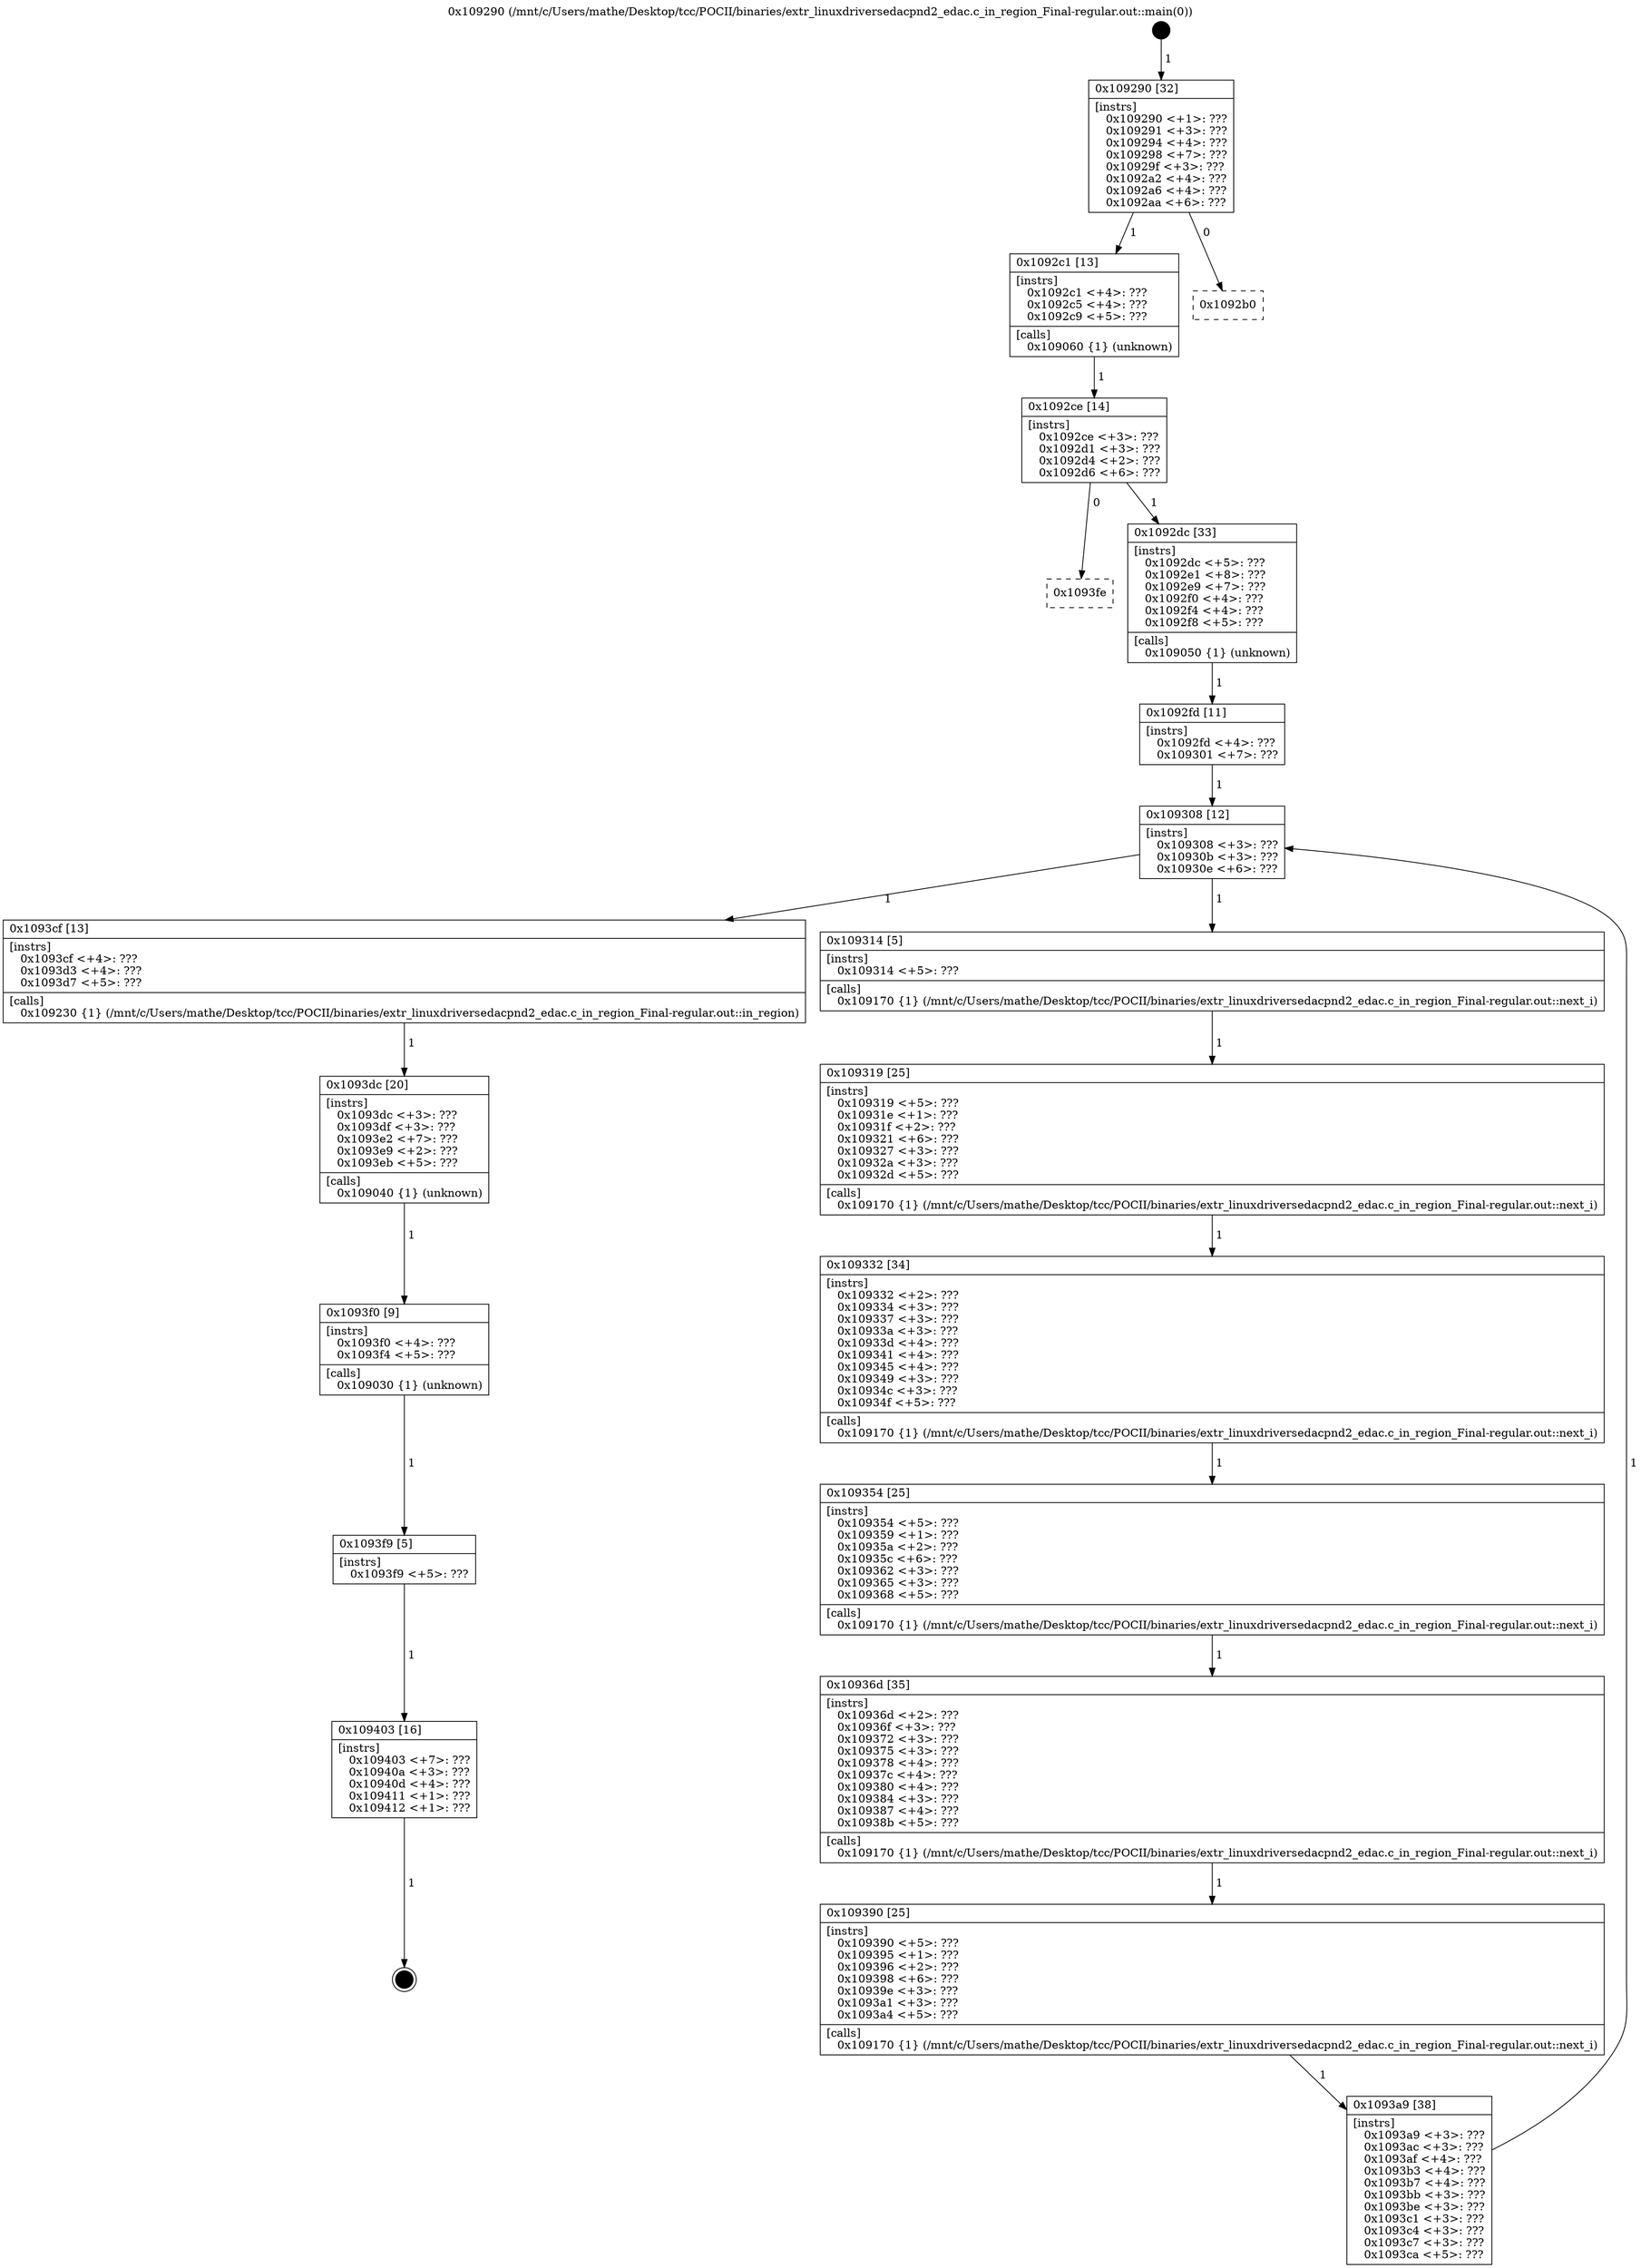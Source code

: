 digraph "0x109290" {
  label = "0x109290 (/mnt/c/Users/mathe/Desktop/tcc/POCII/binaries/extr_linuxdriversedacpnd2_edac.c_in_region_Final-regular.out::main(0))"
  labelloc = "t"
  node[shape=record]

  Entry [label="",width=0.3,height=0.3,shape=circle,fillcolor=black,style=filled]
  "0x109290" [label="{
     0x109290 [32]\l
     | [instrs]\l
     &nbsp;&nbsp;0x109290 \<+1\>: ???\l
     &nbsp;&nbsp;0x109291 \<+3\>: ???\l
     &nbsp;&nbsp;0x109294 \<+4\>: ???\l
     &nbsp;&nbsp;0x109298 \<+7\>: ???\l
     &nbsp;&nbsp;0x10929f \<+3\>: ???\l
     &nbsp;&nbsp;0x1092a2 \<+4\>: ???\l
     &nbsp;&nbsp;0x1092a6 \<+4\>: ???\l
     &nbsp;&nbsp;0x1092aa \<+6\>: ???\l
  }"]
  "0x1092c1" [label="{
     0x1092c1 [13]\l
     | [instrs]\l
     &nbsp;&nbsp;0x1092c1 \<+4\>: ???\l
     &nbsp;&nbsp;0x1092c5 \<+4\>: ???\l
     &nbsp;&nbsp;0x1092c9 \<+5\>: ???\l
     | [calls]\l
     &nbsp;&nbsp;0x109060 \{1\} (unknown)\l
  }"]
  "0x1092b0" [label="{
     0x1092b0\l
  }", style=dashed]
  "0x1092ce" [label="{
     0x1092ce [14]\l
     | [instrs]\l
     &nbsp;&nbsp;0x1092ce \<+3\>: ???\l
     &nbsp;&nbsp;0x1092d1 \<+3\>: ???\l
     &nbsp;&nbsp;0x1092d4 \<+2\>: ???\l
     &nbsp;&nbsp;0x1092d6 \<+6\>: ???\l
  }"]
  "0x1093fe" [label="{
     0x1093fe\l
  }", style=dashed]
  "0x1092dc" [label="{
     0x1092dc [33]\l
     | [instrs]\l
     &nbsp;&nbsp;0x1092dc \<+5\>: ???\l
     &nbsp;&nbsp;0x1092e1 \<+8\>: ???\l
     &nbsp;&nbsp;0x1092e9 \<+7\>: ???\l
     &nbsp;&nbsp;0x1092f0 \<+4\>: ???\l
     &nbsp;&nbsp;0x1092f4 \<+4\>: ???\l
     &nbsp;&nbsp;0x1092f8 \<+5\>: ???\l
     | [calls]\l
     &nbsp;&nbsp;0x109050 \{1\} (unknown)\l
  }"]
  Exit [label="",width=0.3,height=0.3,shape=circle,fillcolor=black,style=filled,peripheries=2]
  "0x109308" [label="{
     0x109308 [12]\l
     | [instrs]\l
     &nbsp;&nbsp;0x109308 \<+3\>: ???\l
     &nbsp;&nbsp;0x10930b \<+3\>: ???\l
     &nbsp;&nbsp;0x10930e \<+6\>: ???\l
  }"]
  "0x1093cf" [label="{
     0x1093cf [13]\l
     | [instrs]\l
     &nbsp;&nbsp;0x1093cf \<+4\>: ???\l
     &nbsp;&nbsp;0x1093d3 \<+4\>: ???\l
     &nbsp;&nbsp;0x1093d7 \<+5\>: ???\l
     | [calls]\l
     &nbsp;&nbsp;0x109230 \{1\} (/mnt/c/Users/mathe/Desktop/tcc/POCII/binaries/extr_linuxdriversedacpnd2_edac.c_in_region_Final-regular.out::in_region)\l
  }"]
  "0x109314" [label="{
     0x109314 [5]\l
     | [instrs]\l
     &nbsp;&nbsp;0x109314 \<+5\>: ???\l
     | [calls]\l
     &nbsp;&nbsp;0x109170 \{1\} (/mnt/c/Users/mathe/Desktop/tcc/POCII/binaries/extr_linuxdriversedacpnd2_edac.c_in_region_Final-regular.out::next_i)\l
  }"]
  "0x109319" [label="{
     0x109319 [25]\l
     | [instrs]\l
     &nbsp;&nbsp;0x109319 \<+5\>: ???\l
     &nbsp;&nbsp;0x10931e \<+1\>: ???\l
     &nbsp;&nbsp;0x10931f \<+2\>: ???\l
     &nbsp;&nbsp;0x109321 \<+6\>: ???\l
     &nbsp;&nbsp;0x109327 \<+3\>: ???\l
     &nbsp;&nbsp;0x10932a \<+3\>: ???\l
     &nbsp;&nbsp;0x10932d \<+5\>: ???\l
     | [calls]\l
     &nbsp;&nbsp;0x109170 \{1\} (/mnt/c/Users/mathe/Desktop/tcc/POCII/binaries/extr_linuxdriversedacpnd2_edac.c_in_region_Final-regular.out::next_i)\l
  }"]
  "0x109332" [label="{
     0x109332 [34]\l
     | [instrs]\l
     &nbsp;&nbsp;0x109332 \<+2\>: ???\l
     &nbsp;&nbsp;0x109334 \<+3\>: ???\l
     &nbsp;&nbsp;0x109337 \<+3\>: ???\l
     &nbsp;&nbsp;0x10933a \<+3\>: ???\l
     &nbsp;&nbsp;0x10933d \<+4\>: ???\l
     &nbsp;&nbsp;0x109341 \<+4\>: ???\l
     &nbsp;&nbsp;0x109345 \<+4\>: ???\l
     &nbsp;&nbsp;0x109349 \<+3\>: ???\l
     &nbsp;&nbsp;0x10934c \<+3\>: ???\l
     &nbsp;&nbsp;0x10934f \<+5\>: ???\l
     | [calls]\l
     &nbsp;&nbsp;0x109170 \{1\} (/mnt/c/Users/mathe/Desktop/tcc/POCII/binaries/extr_linuxdriversedacpnd2_edac.c_in_region_Final-regular.out::next_i)\l
  }"]
  "0x109354" [label="{
     0x109354 [25]\l
     | [instrs]\l
     &nbsp;&nbsp;0x109354 \<+5\>: ???\l
     &nbsp;&nbsp;0x109359 \<+1\>: ???\l
     &nbsp;&nbsp;0x10935a \<+2\>: ???\l
     &nbsp;&nbsp;0x10935c \<+6\>: ???\l
     &nbsp;&nbsp;0x109362 \<+3\>: ???\l
     &nbsp;&nbsp;0x109365 \<+3\>: ???\l
     &nbsp;&nbsp;0x109368 \<+5\>: ???\l
     | [calls]\l
     &nbsp;&nbsp;0x109170 \{1\} (/mnt/c/Users/mathe/Desktop/tcc/POCII/binaries/extr_linuxdriversedacpnd2_edac.c_in_region_Final-regular.out::next_i)\l
  }"]
  "0x10936d" [label="{
     0x10936d [35]\l
     | [instrs]\l
     &nbsp;&nbsp;0x10936d \<+2\>: ???\l
     &nbsp;&nbsp;0x10936f \<+3\>: ???\l
     &nbsp;&nbsp;0x109372 \<+3\>: ???\l
     &nbsp;&nbsp;0x109375 \<+3\>: ???\l
     &nbsp;&nbsp;0x109378 \<+4\>: ???\l
     &nbsp;&nbsp;0x10937c \<+4\>: ???\l
     &nbsp;&nbsp;0x109380 \<+4\>: ???\l
     &nbsp;&nbsp;0x109384 \<+3\>: ???\l
     &nbsp;&nbsp;0x109387 \<+4\>: ???\l
     &nbsp;&nbsp;0x10938b \<+5\>: ???\l
     | [calls]\l
     &nbsp;&nbsp;0x109170 \{1\} (/mnt/c/Users/mathe/Desktop/tcc/POCII/binaries/extr_linuxdriversedacpnd2_edac.c_in_region_Final-regular.out::next_i)\l
  }"]
  "0x109390" [label="{
     0x109390 [25]\l
     | [instrs]\l
     &nbsp;&nbsp;0x109390 \<+5\>: ???\l
     &nbsp;&nbsp;0x109395 \<+1\>: ???\l
     &nbsp;&nbsp;0x109396 \<+2\>: ???\l
     &nbsp;&nbsp;0x109398 \<+6\>: ???\l
     &nbsp;&nbsp;0x10939e \<+3\>: ???\l
     &nbsp;&nbsp;0x1093a1 \<+3\>: ???\l
     &nbsp;&nbsp;0x1093a4 \<+5\>: ???\l
     | [calls]\l
     &nbsp;&nbsp;0x109170 \{1\} (/mnt/c/Users/mathe/Desktop/tcc/POCII/binaries/extr_linuxdriversedacpnd2_edac.c_in_region_Final-regular.out::next_i)\l
  }"]
  "0x1093a9" [label="{
     0x1093a9 [38]\l
     | [instrs]\l
     &nbsp;&nbsp;0x1093a9 \<+3\>: ???\l
     &nbsp;&nbsp;0x1093ac \<+3\>: ???\l
     &nbsp;&nbsp;0x1093af \<+4\>: ???\l
     &nbsp;&nbsp;0x1093b3 \<+4\>: ???\l
     &nbsp;&nbsp;0x1093b7 \<+4\>: ???\l
     &nbsp;&nbsp;0x1093bb \<+3\>: ???\l
     &nbsp;&nbsp;0x1093be \<+3\>: ???\l
     &nbsp;&nbsp;0x1093c1 \<+3\>: ???\l
     &nbsp;&nbsp;0x1093c4 \<+3\>: ???\l
     &nbsp;&nbsp;0x1093c7 \<+3\>: ???\l
     &nbsp;&nbsp;0x1093ca \<+5\>: ???\l
  }"]
  "0x1092fd" [label="{
     0x1092fd [11]\l
     | [instrs]\l
     &nbsp;&nbsp;0x1092fd \<+4\>: ???\l
     &nbsp;&nbsp;0x109301 \<+7\>: ???\l
  }"]
  "0x1093dc" [label="{
     0x1093dc [20]\l
     | [instrs]\l
     &nbsp;&nbsp;0x1093dc \<+3\>: ???\l
     &nbsp;&nbsp;0x1093df \<+3\>: ???\l
     &nbsp;&nbsp;0x1093e2 \<+7\>: ???\l
     &nbsp;&nbsp;0x1093e9 \<+2\>: ???\l
     &nbsp;&nbsp;0x1093eb \<+5\>: ???\l
     | [calls]\l
     &nbsp;&nbsp;0x109040 \{1\} (unknown)\l
  }"]
  "0x1093f0" [label="{
     0x1093f0 [9]\l
     | [instrs]\l
     &nbsp;&nbsp;0x1093f0 \<+4\>: ???\l
     &nbsp;&nbsp;0x1093f4 \<+5\>: ???\l
     | [calls]\l
     &nbsp;&nbsp;0x109030 \{1\} (unknown)\l
  }"]
  "0x1093f9" [label="{
     0x1093f9 [5]\l
     | [instrs]\l
     &nbsp;&nbsp;0x1093f9 \<+5\>: ???\l
  }"]
  "0x109403" [label="{
     0x109403 [16]\l
     | [instrs]\l
     &nbsp;&nbsp;0x109403 \<+7\>: ???\l
     &nbsp;&nbsp;0x10940a \<+3\>: ???\l
     &nbsp;&nbsp;0x10940d \<+4\>: ???\l
     &nbsp;&nbsp;0x109411 \<+1\>: ???\l
     &nbsp;&nbsp;0x109412 \<+1\>: ???\l
  }"]
  Entry -> "0x109290" [label=" 1"]
  "0x109290" -> "0x1092c1" [label=" 1"]
  "0x109290" -> "0x1092b0" [label=" 0"]
  "0x1092c1" -> "0x1092ce" [label=" 1"]
  "0x1092ce" -> "0x1093fe" [label=" 0"]
  "0x1092ce" -> "0x1092dc" [label=" 1"]
  "0x109403" -> Exit [label=" 1"]
  "0x1092dc" -> "0x1092fd" [label=" 1"]
  "0x109308" -> "0x1093cf" [label=" 1"]
  "0x109308" -> "0x109314" [label=" 1"]
  "0x109314" -> "0x109319" [label=" 1"]
  "0x109319" -> "0x109332" [label=" 1"]
  "0x109332" -> "0x109354" [label=" 1"]
  "0x109354" -> "0x10936d" [label=" 1"]
  "0x10936d" -> "0x109390" [label=" 1"]
  "0x109390" -> "0x1093a9" [label=" 1"]
  "0x1092fd" -> "0x109308" [label=" 1"]
  "0x1093a9" -> "0x109308" [label=" 1"]
  "0x1093cf" -> "0x1093dc" [label=" 1"]
  "0x1093dc" -> "0x1093f0" [label=" 1"]
  "0x1093f0" -> "0x1093f9" [label=" 1"]
  "0x1093f9" -> "0x109403" [label=" 1"]
}
